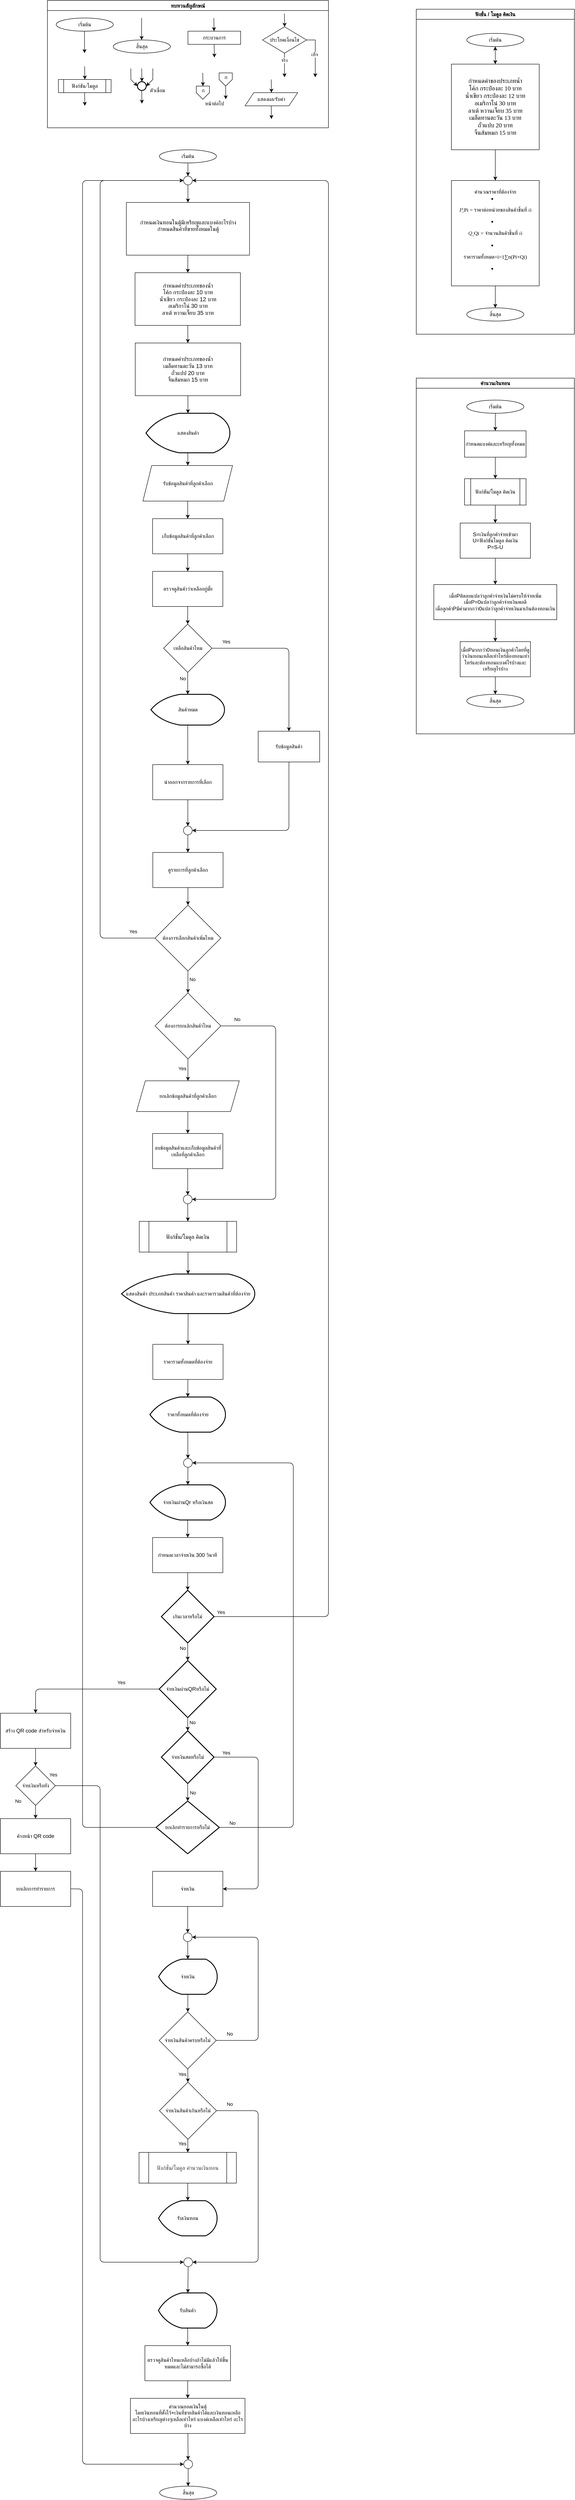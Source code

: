 <mxfile>
    <diagram id="C5RBs43oDa-KdzZeNtuy" name="Page-1">
        <mxGraphModel dx="1302" dy="278" grid="1" gridSize="10" guides="1" tooltips="1" connect="1" arrows="1" fold="1" page="1" pageScale="1" pageWidth="827" pageHeight="1169" math="0" shadow="0">
            <root>
                <mxCell id="WIyWlLk6GJQsqaUBKTNV-0"/>
                <mxCell id="WIyWlLk6GJQsqaUBKTNV-1" parent="WIyWlLk6GJQsqaUBKTNV-0"/>
                <mxCell id="M7CGMbNuYNeq0SnUNNgH-6" value="ทบทวนสัญลักษณ์" style="swimlane;fontFamily=Sarabun;fontSource=https%3A%2F%2Ffonts.googleapis.com%2Fcss%3Ffamily%3DSarabun;" parent="WIyWlLk6GJQsqaUBKTNV-1" vertex="1">
                    <mxGeometry x="-720" y="20" width="640" height="290" as="geometry"/>
                </mxCell>
                <mxCell id="M7CGMbNuYNeq0SnUNNgH-2" value="&lt;font data-font-src=&quot;https://fonts.googleapis.com/css?family=Sarabun&quot; face=&quot;Sarabun&quot;&gt;เริ่มต้น&lt;/font&gt;" style="ellipse;whiteSpace=wrap;html=1;" parent="M7CGMbNuYNeq0SnUNNgH-6" vertex="1">
                    <mxGeometry x="20" y="40" width="130" height="30" as="geometry"/>
                </mxCell>
                <mxCell id="M7CGMbNuYNeq0SnUNNgH-5" value="" style="endArrow=classic;html=1;rounded=0;" parent="M7CGMbNuYNeq0SnUNNgH-6" edge="1">
                    <mxGeometry width="50" height="50" relative="1" as="geometry">
                        <mxPoint x="84.5" y="70" as="sourcePoint"/>
                        <mxPoint x="84.5" y="120" as="targetPoint"/>
                    </mxGeometry>
                </mxCell>
                <mxCell id="M7CGMbNuYNeq0SnUNNgH-3" value="&lt;font face=&quot;Sarabun&quot;&gt;สิ้นสุด&lt;/font&gt;" style="ellipse;whiteSpace=wrap;html=1;" parent="M7CGMbNuYNeq0SnUNNgH-6" vertex="1">
                    <mxGeometry x="150" y="90" width="130" height="30" as="geometry"/>
                </mxCell>
                <mxCell id="M7CGMbNuYNeq0SnUNNgH-4" value="" style="endArrow=classic;html=1;rounded=0;" parent="M7CGMbNuYNeq0SnUNNgH-6" edge="1">
                    <mxGeometry width="50" height="50" relative="1" as="geometry">
                        <mxPoint x="214.5" y="40" as="sourcePoint"/>
                        <mxPoint x="214.5" y="90" as="targetPoint"/>
                    </mxGeometry>
                </mxCell>
                <mxCell id="mvioNwK95yMqdUQ73LqQ-0" value="กระบวนการ" style="rounded=0;whiteSpace=wrap;html=1;fontFamily=Sarabun;fontSource=https%3A%2F%2Ffonts.googleapis.com%2Fcss%3Ffamily%3DSarabun;" parent="M7CGMbNuYNeq0SnUNNgH-6" vertex="1">
                    <mxGeometry x="320" y="70" width="120" height="30" as="geometry"/>
                </mxCell>
                <mxCell id="mvioNwK95yMqdUQ73LqQ-1" value="" style="endArrow=classic;html=1;rounded=0;" parent="M7CGMbNuYNeq0SnUNNgH-6" edge="1">
                    <mxGeometry width="50" height="50" relative="1" as="geometry">
                        <mxPoint x="379" y="40" as="sourcePoint"/>
                        <mxPoint x="379.5" y="70" as="targetPoint"/>
                    </mxGeometry>
                </mxCell>
                <mxCell id="mvioNwK95yMqdUQ73LqQ-2" value="" style="endArrow=classic;html=1;rounded=0;" parent="M7CGMbNuYNeq0SnUNNgH-6" edge="1">
                    <mxGeometry width="50" height="50" relative="1" as="geometry">
                        <mxPoint x="379.75" y="100" as="sourcePoint"/>
                        <mxPoint x="380.25" y="130" as="targetPoint"/>
                    </mxGeometry>
                </mxCell>
                <mxCell id="mvioNwK95yMqdUQ73LqQ-3" value="ประโยคเงื่อนไข" style="rhombus;whiteSpace=wrap;html=1;fontFamily=Sarabun;fontSource=https%3A%2F%2Ffonts.googleapis.com%2Fcss%3Ffamily%3DSarabun;" parent="M7CGMbNuYNeq0SnUNNgH-6" vertex="1">
                    <mxGeometry x="490" y="60" width="100" height="60" as="geometry"/>
                </mxCell>
                <mxCell id="mvioNwK95yMqdUQ73LqQ-4" value="" style="endArrow=classic;html=1;rounded=0;" parent="M7CGMbNuYNeq0SnUNNgH-6" edge="1">
                    <mxGeometry width="50" height="50" relative="1" as="geometry">
                        <mxPoint x="539.71" y="30" as="sourcePoint"/>
                        <mxPoint x="540.21" y="60" as="targetPoint"/>
                    </mxGeometry>
                </mxCell>
                <mxCell id="mvioNwK95yMqdUQ73LqQ-5" value="" style="endArrow=classic;html=1;rounded=0;" parent="M7CGMbNuYNeq0SnUNNgH-6" edge="1">
                    <mxGeometry width="50" height="50" relative="1" as="geometry">
                        <mxPoint x="539.71" y="120" as="sourcePoint"/>
                        <mxPoint x="540" y="175" as="targetPoint"/>
                    </mxGeometry>
                </mxCell>
                <mxCell id="mvioNwK95yMqdUQ73LqQ-7" value="จริง" style="edgeLabel;html=1;align=center;verticalAlign=middle;resizable=0;points=[];fontFamily=Sarabun;fontSource=https%3A%2F%2Ffonts.googleapis.com%2Fcss%3Ffamily%3DSarabun;" parent="mvioNwK95yMqdUQ73LqQ-5" vertex="1" connectable="0">
                    <mxGeometry x="-0.414" y="-1" relative="1" as="geometry">
                        <mxPoint as="offset"/>
                    </mxGeometry>
                </mxCell>
                <mxCell id="mvioNwK95yMqdUQ73LqQ-6" value="" style="endArrow=classic;html=1;rounded=0;exitX=1;exitY=0.5;exitDx=0;exitDy=0;" parent="M7CGMbNuYNeq0SnUNNgH-6" source="mvioNwK95yMqdUQ73LqQ-3" edge="1">
                    <mxGeometry width="50" height="50" relative="1" as="geometry">
                        <mxPoint x="620" y="95" as="sourcePoint"/>
                        <mxPoint x="610" y="175" as="targetPoint"/>
                        <Array as="points">
                            <mxPoint x="610" y="90"/>
                        </Array>
                    </mxGeometry>
                </mxCell>
                <mxCell id="mvioNwK95yMqdUQ73LqQ-8" value="&lt;font data-font-src=&quot;https://fonts.googleapis.com/css?family=Sarabun&quot; face=&quot;Sarabun&quot;&gt;เท็จ&lt;/font&gt;" style="edgeLabel;html=1;align=center;verticalAlign=middle;resizable=0;points=[];" parent="mvioNwK95yMqdUQ73LqQ-6" vertex="1" connectable="0">
                    <mxGeometry x="-0.002" y="-2" relative="1" as="geometry">
                        <mxPoint as="offset"/>
                    </mxGeometry>
                </mxCell>
                <mxCell id="mvioNwK95yMqdUQ73LqQ-9" value="&lt;font data-font-src=&quot;https://fonts.googleapis.com/css?family=Sarabun&quot; face=&quot;Sarabun&quot;&gt;ฟังก์ชัน/โมดูล&lt;/font&gt;" style="shape=process;whiteSpace=wrap;html=1;backgroundOutline=1;" parent="M7CGMbNuYNeq0SnUNNgH-6" vertex="1">
                    <mxGeometry x="25" y="180" width="120" height="30" as="geometry"/>
                </mxCell>
                <mxCell id="mvioNwK95yMqdUQ73LqQ-11" value="" style="endArrow=classic;html=1;rounded=0;" parent="M7CGMbNuYNeq0SnUNNgH-6" edge="1">
                    <mxGeometry width="50" height="50" relative="1" as="geometry">
                        <mxPoint x="84.71" y="150" as="sourcePoint"/>
                        <mxPoint x="85.21" y="180" as="targetPoint"/>
                    </mxGeometry>
                </mxCell>
                <mxCell id="mvioNwK95yMqdUQ73LqQ-12" value="" style="endArrow=classic;html=1;rounded=0;" parent="M7CGMbNuYNeq0SnUNNgH-6" edge="1">
                    <mxGeometry width="50" height="50" relative="1" as="geometry">
                        <mxPoint x="84.71" y="210" as="sourcePoint"/>
                        <mxPoint x="85.21" y="240" as="targetPoint"/>
                    </mxGeometry>
                </mxCell>
                <mxCell id="mvioNwK95yMqdUQ73LqQ-13" value="" style="strokeWidth=2;html=1;shape=mxgraph.flowchart.start_2;whiteSpace=wrap;" parent="M7CGMbNuYNeq0SnUNNgH-6" vertex="1">
                    <mxGeometry x="205" y="185" width="20" height="20" as="geometry"/>
                </mxCell>
                <mxCell id="mvioNwK95yMqdUQ73LqQ-16" value="" style="endArrow=classic;html=1;rounded=0;" parent="M7CGMbNuYNeq0SnUNNgH-6" edge="1">
                    <mxGeometry width="50" height="50" relative="1" as="geometry">
                        <mxPoint x="214.71" y="155" as="sourcePoint"/>
                        <mxPoint x="215.21" y="185" as="targetPoint"/>
                    </mxGeometry>
                </mxCell>
                <mxCell id="mvioNwK95yMqdUQ73LqQ-17" value="" style="endArrow=classic;html=1;rounded=0;entryX=0;entryY=0.5;entryDx=0;entryDy=0;entryPerimeter=0;" parent="M7CGMbNuYNeq0SnUNNgH-6" target="mvioNwK95yMqdUQ73LqQ-13" edge="1">
                    <mxGeometry width="50" height="50" relative="1" as="geometry">
                        <mxPoint x="190.0" y="155" as="sourcePoint"/>
                        <mxPoint x="190.5" y="185" as="targetPoint"/>
                        <Array as="points">
                            <mxPoint x="190" y="180"/>
                        </Array>
                    </mxGeometry>
                </mxCell>
                <mxCell id="mvioNwK95yMqdUQ73LqQ-18" value="" style="endArrow=classic;html=1;rounded=0;entryX=1;entryY=0.5;entryDx=0;entryDy=0;entryPerimeter=0;" parent="M7CGMbNuYNeq0SnUNNgH-6" target="mvioNwK95yMqdUQ73LqQ-13" edge="1">
                    <mxGeometry width="50" height="50" relative="1" as="geometry">
                        <mxPoint x="240.0" y="155" as="sourcePoint"/>
                        <mxPoint x="240.5" y="185" as="targetPoint"/>
                        <Array as="points">
                            <mxPoint x="240" y="180"/>
                        </Array>
                    </mxGeometry>
                </mxCell>
                <mxCell id="mvioNwK95yMqdUQ73LqQ-19" value="" style="endArrow=classic;html=1;rounded=0;" parent="M7CGMbNuYNeq0SnUNNgH-6" edge="1">
                    <mxGeometry width="50" height="50" relative="1" as="geometry">
                        <mxPoint x="214.71" y="205" as="sourcePoint"/>
                        <mxPoint x="215.21" y="235" as="targetPoint"/>
                    </mxGeometry>
                </mxCell>
                <mxCell id="mvioNwK95yMqdUQ73LqQ-20" value="&lt;font data-font-src=&quot;https://fonts.googleapis.com/css?family=Sarabun&quot; face=&quot;Sarabun&quot;&gt;ตัวเชื่อม&lt;/font&gt;" style="text;html=1;align=center;verticalAlign=middle;resizable=0;points=[];autosize=1;strokeColor=none;fillColor=none;" parent="M7CGMbNuYNeq0SnUNNgH-6" vertex="1">
                    <mxGeometry x="220" y="190" width="60" height="30" as="geometry"/>
                </mxCell>
                <mxCell id="mvioNwK95yMqdUQ73LqQ-25" value="" style="endArrow=classic;html=1;rounded=0;" parent="M7CGMbNuYNeq0SnUNNgH-6" edge="1">
                    <mxGeometry width="50" height="50" relative="1" as="geometry">
                        <mxPoint x="353.71" y="165" as="sourcePoint"/>
                        <mxPoint x="354.21" y="195" as="targetPoint"/>
                    </mxGeometry>
                </mxCell>
                <mxCell id="mvioNwK95yMqdUQ73LqQ-21" value="" style="verticalLabelPosition=bottom;verticalAlign=top;html=1;shape=offPageConnector;rounded=0;size=0.5;" parent="M7CGMbNuYNeq0SnUNNgH-6" vertex="1">
                    <mxGeometry x="339" y="195" width="30" height="30" as="geometry"/>
                </mxCell>
                <mxCell id="mvioNwK95yMqdUQ73LqQ-26" value="" style="endArrow=classic;html=1;rounded=0;" parent="M7CGMbNuYNeq0SnUNNgH-6" edge="1">
                    <mxGeometry width="50" height="50" relative="1" as="geometry">
                        <mxPoint x="405.71" y="195" as="sourcePoint"/>
                        <mxPoint x="406.21" y="225" as="targetPoint"/>
                    </mxGeometry>
                </mxCell>
                <mxCell id="mvioNwK95yMqdUQ73LqQ-27" value="" style="verticalLabelPosition=bottom;verticalAlign=top;html=1;shape=offPageConnector;rounded=0;size=0.5;" parent="M7CGMbNuYNeq0SnUNNgH-6" vertex="1">
                    <mxGeometry x="391" y="165" width="30" height="30" as="geometry"/>
                </mxCell>
                <mxCell id="mvioNwK95yMqdUQ73LqQ-28" value="หน้าต่อไป" style="text;html=1;align=center;verticalAlign=middle;resizable=0;points=[];autosize=1;strokeColor=none;fillColor=none;fontFamily=Sarabun;fontSource=https%3A%2F%2Ffonts.googleapis.com%2Fcss%3Ffamily%3DSarabun;" parent="M7CGMbNuYNeq0SnUNNgH-6" vertex="1">
                    <mxGeometry x="345" y="220" width="70" height="30" as="geometry"/>
                </mxCell>
                <mxCell id="mvioNwK95yMqdUQ73LqQ-29" value="ก" style="text;html=1;align=center;verticalAlign=middle;resizable=0;points=[];autosize=1;strokeColor=none;fillColor=none;fontFamily=Sarabun;fontSource=https%3A%2F%2Ffonts.googleapis.com%2Fcss%3Ffamily%3DSarabun;" parent="M7CGMbNuYNeq0SnUNNgH-6" vertex="1">
                    <mxGeometry x="339" y="190" width="30" height="30" as="geometry"/>
                </mxCell>
                <mxCell id="mvioNwK95yMqdUQ73LqQ-30" value="ก" style="text;html=1;align=center;verticalAlign=middle;resizable=0;points=[];autosize=1;strokeColor=none;fillColor=none;fontFamily=Sarabun;fontSource=https%3A%2F%2Ffonts.googleapis.com%2Fcss%3Ffamily%3DSarabun;" parent="M7CGMbNuYNeq0SnUNNgH-6" vertex="1">
                    <mxGeometry x="391" y="160" width="30" height="30" as="geometry"/>
                </mxCell>
                <mxCell id="mvioNwK95yMqdUQ73LqQ-32" value="แสดงผล/รับค่า" style="shape=parallelogram;perimeter=parallelogramPerimeter;whiteSpace=wrap;html=1;fixedSize=1;fontFamily=Sarabun;fontSource=https%3A%2F%2Ffonts.googleapis.com%2Fcss%3Ffamily%3DSarabun;" parent="M7CGMbNuYNeq0SnUNNgH-6" vertex="1">
                    <mxGeometry x="450" y="210" width="120" height="30" as="geometry"/>
                </mxCell>
                <mxCell id="mvioNwK95yMqdUQ73LqQ-33" value="" style="endArrow=classic;html=1;rounded=0;" parent="M7CGMbNuYNeq0SnUNNgH-6" edge="1">
                    <mxGeometry width="50" height="50" relative="1" as="geometry">
                        <mxPoint x="509.71" y="180" as="sourcePoint"/>
                        <mxPoint x="510.21" y="210" as="targetPoint"/>
                    </mxGeometry>
                </mxCell>
                <mxCell id="mvioNwK95yMqdUQ73LqQ-34" value="" style="endArrow=classic;html=1;rounded=0;" parent="M7CGMbNuYNeq0SnUNNgH-6" edge="1">
                    <mxGeometry width="50" height="50" relative="1" as="geometry">
                        <mxPoint x="509.71" y="240" as="sourcePoint"/>
                        <mxPoint x="510.21" y="270" as="targetPoint"/>
                    </mxGeometry>
                </mxCell>
                <mxCell id="80" style="edgeStyle=none;html=1;entryX=0.5;entryY=0;entryDx=0;entryDy=0;align=center;" parent="WIyWlLk6GJQsqaUBKTNV-1" source="mvioNwK95yMqdUQ73LqQ-35" target="247" edge="1">
                    <mxGeometry relative="1" as="geometry">
                        <mxPoint x="-399" y="420" as="targetPoint"/>
                    </mxGeometry>
                </mxCell>
                <mxCell id="mvioNwK95yMqdUQ73LqQ-35" value="&lt;font face=&quot;Sarabun&quot; data-font-src=&quot;https://fonts.googleapis.com/css?family=Sarabun&quot;&gt;เริ่มต้น&lt;/font&gt;" style="ellipse;whiteSpace=wrap;html=1;align=center;" parent="WIyWlLk6GJQsqaUBKTNV-1" vertex="1">
                    <mxGeometry x="-465" y="360" width="130" height="30" as="geometry"/>
                </mxCell>
                <mxCell id="292" value="" style="edgeStyle=none;html=1;" parent="WIyWlLk6GJQsqaUBKTNV-1" source="247" target="248" edge="1">
                    <mxGeometry relative="1" as="geometry"/>
                </mxCell>
                <mxCell id="247" value="" style="ellipse;whiteSpace=wrap;html=1;aspect=fixed;align=center;" parent="WIyWlLk6GJQsqaUBKTNV-1" vertex="1">
                    <mxGeometry x="-410" y="420" width="20" height="20" as="geometry"/>
                </mxCell>
                <mxCell id="293" value="" style="edgeStyle=none;html=1;" parent="WIyWlLk6GJQsqaUBKTNV-1" source="248" target="249" edge="1">
                    <mxGeometry relative="1" as="geometry"/>
                </mxCell>
                <mxCell id="248" value="&lt;font style=&quot;font-size: 13px;&quot;&gt;กำหนดเงินทอนในตู้มีเหรียญและแบงค์อะไรบ้าง&lt;/font&gt;&lt;div&gt;&lt;font style=&quot;font-size: 13px;&quot; color=&quot;#000000&quot;&gt;กำหนดสินค้าที่ขายทั้งหมดในตู้&lt;br&gt;&lt;/font&gt;&lt;div&gt;&lt;br&gt;&lt;/div&gt;&lt;/div&gt;" style="rounded=0;whiteSpace=wrap;html=1;spacing=2;fontSize=12;" parent="WIyWlLk6GJQsqaUBKTNV-1" vertex="1">
                    <mxGeometry x="-540.25" y="480" width="280.5" height="120" as="geometry"/>
                </mxCell>
                <mxCell id="294" value="" style="edgeStyle=none;html=1;" parent="WIyWlLk6GJQsqaUBKTNV-1" source="249" target="250" edge="1">
                    <mxGeometry relative="1" as="geometry"/>
                </mxCell>
                <mxCell id="249" value="&lt;font style=&quot;font-size: 13px;&quot;&gt;กำหนดค่าประเภทของน้ำ&lt;/font&gt;&lt;div&gt;&lt;font style=&quot;font-size: 13px;&quot;&gt;โค้ก กระป๋องละ 10 บาท&lt;/font&gt;&lt;/div&gt;&lt;div&gt;&lt;font style=&quot;font-size: 13px;&quot;&gt;น้ำเขียว กระป๋องละ 12 บาท&lt;/font&gt;&lt;/div&gt;&lt;div&gt;&lt;font style=&quot;font-size: 13px;&quot;&gt;อเมริกาโน่ 30 บาท&lt;/font&gt;&lt;/div&gt;&lt;div&gt;&lt;font style=&quot;font-size: 13px;&quot;&gt;ลาเต้ หวานเจี๊ยบ 35 บาท&lt;/font&gt;&lt;/div&gt;" style="rounded=0;whiteSpace=wrap;html=1;" parent="WIyWlLk6GJQsqaUBKTNV-1" vertex="1">
                    <mxGeometry x="-520.5" y="640" width="240" height="120" as="geometry"/>
                </mxCell>
                <mxCell id="295" value="" style="edgeStyle=none;html=1;" parent="WIyWlLk6GJQsqaUBKTNV-1" source="250" target="251" edge="1">
                    <mxGeometry relative="1" as="geometry"/>
                </mxCell>
                <mxCell id="250" value="&lt;font style=&quot;font-size: 13px;&quot;&gt;กำหนดค่าประเภทของน้ำ&lt;/font&gt;&lt;div&gt;&lt;font style=&quot;font-size: 13px;&quot;&gt;เมล็ดทานตะวัน 13 บาท&lt;/font&gt;&lt;/div&gt;&lt;div&gt;&lt;font style=&quot;font-size: 13px;&quot;&gt;ถั่วแปป 20 บาท&lt;/font&gt;&lt;/div&gt;&lt;div&gt;&lt;font style=&quot;font-size: 13px;&quot;&gt;จิ้นส้มหมก 15 บาท&lt;/font&gt;&lt;/div&gt;" style="rounded=0;whiteSpace=wrap;html=1;" parent="WIyWlLk6GJQsqaUBKTNV-1" vertex="1">
                    <mxGeometry x="-520" y="800" width="240" height="120" as="geometry"/>
                </mxCell>
                <mxCell id="296" value="" style="edgeStyle=none;html=1;" parent="WIyWlLk6GJQsqaUBKTNV-1" source="251" target="252" edge="1">
                    <mxGeometry relative="1" as="geometry"/>
                </mxCell>
                <mxCell id="251" value="แสดงสินค้า" style="strokeWidth=2;html=1;shape=mxgraph.flowchart.display;whiteSpace=wrap;" parent="WIyWlLk6GJQsqaUBKTNV-1" vertex="1">
                    <mxGeometry x="-495.5" y="960" width="191" height="90" as="geometry"/>
                </mxCell>
                <mxCell id="297" value="" style="edgeStyle=none;html=1;" parent="WIyWlLk6GJQsqaUBKTNV-1" source="252" target="253" edge="1">
                    <mxGeometry relative="1" as="geometry"/>
                </mxCell>
                <mxCell id="252" value="รับข้อมูลสินค้าที่ลูกค้าเลือก" style="shape=parallelogram;perimeter=parallelogramPerimeter;whiteSpace=wrap;html=1;fixedSize=1;" parent="WIyWlLk6GJQsqaUBKTNV-1" vertex="1">
                    <mxGeometry x="-502.49" y="1079" width="204" height="81" as="geometry"/>
                </mxCell>
                <mxCell id="298" value="" style="edgeStyle=none;html=1;" parent="WIyWlLk6GJQsqaUBKTNV-1" source="253" target="254" edge="1">
                    <mxGeometry relative="1" as="geometry"/>
                </mxCell>
                <mxCell id="253" value="เก็บข้อมูลสินค้าที่ลูกค้าเลือก" style="rounded=0;whiteSpace=wrap;html=1;" parent="WIyWlLk6GJQsqaUBKTNV-1" vertex="1">
                    <mxGeometry x="-480.49" y="1200" width="160" height="80" as="geometry"/>
                </mxCell>
                <mxCell id="299" value="" style="edgeStyle=none;html=1;" parent="WIyWlLk6GJQsqaUBKTNV-1" source="254" target="255" edge="1">
                    <mxGeometry relative="1" as="geometry"/>
                </mxCell>
                <mxCell id="254" value="ตรวจดูสินค้าว่าเหลืออยู่มั้ย" style="rounded=0;whiteSpace=wrap;html=1;" parent="WIyWlLk6GJQsqaUBKTNV-1" vertex="1">
                    <mxGeometry x="-480.49" y="1320" width="160" height="80" as="geometry"/>
                </mxCell>
                <mxCell id="300" value="" style="edgeStyle=none;html=1;" parent="WIyWlLk6GJQsqaUBKTNV-1" source="255" target="256" edge="1">
                    <mxGeometry relative="1" as="geometry"/>
                </mxCell>
                <mxCell id="305" value="No" style="edgeLabel;html=1;align=center;verticalAlign=middle;resizable=0;points=[];" parent="300" vertex="1" connectable="0">
                    <mxGeometry x="-0.433" y="1" relative="1" as="geometry">
                        <mxPoint x="-13" as="offset"/>
                    </mxGeometry>
                </mxCell>
                <mxCell id="303" style="edgeStyle=none;html=1;entryX=0.5;entryY=0;entryDx=0;entryDy=0;" parent="WIyWlLk6GJQsqaUBKTNV-1" source="255" target="258" edge="1">
                    <mxGeometry relative="1" as="geometry">
                        <Array as="points">
                            <mxPoint x="-170" y="1495"/>
                        </Array>
                    </mxGeometry>
                </mxCell>
                <mxCell id="304" value="Yes" style="edgeLabel;html=1;align=center;verticalAlign=middle;resizable=0;points=[];" parent="303" vertex="1" connectable="0">
                    <mxGeometry x="-0.803" y="3" relative="1" as="geometry">
                        <mxPoint x="-4" y="-12" as="offset"/>
                    </mxGeometry>
                </mxCell>
                <mxCell id="255" value="เหลือสินค้าไหม" style="rhombus;whiteSpace=wrap;html=1;" parent="WIyWlLk6GJQsqaUBKTNV-1" vertex="1">
                    <mxGeometry x="-455.49" y="1440" width="110" height="110" as="geometry"/>
                </mxCell>
                <mxCell id="301" value="" style="edgeStyle=none;html=1;" parent="WIyWlLk6GJQsqaUBKTNV-1" source="256" target="257" edge="1">
                    <mxGeometry relative="1" as="geometry"/>
                </mxCell>
                <mxCell id="256" value="สินค้าหมด" style="strokeWidth=2;html=1;shape=mxgraph.flowchart.display;whiteSpace=wrap;" parent="WIyWlLk6GJQsqaUBKTNV-1" vertex="1">
                    <mxGeometry x="-484.28" y="1600" width="167.55" height="70" as="geometry"/>
                </mxCell>
                <mxCell id="302" value="" style="edgeStyle=none;html=1;" parent="WIyWlLk6GJQsqaUBKTNV-1" source="257" target="259" edge="1">
                    <mxGeometry relative="1" as="geometry"/>
                </mxCell>
                <mxCell id="257" value="นำออกจากรายการที่เลือก" style="rounded=0;whiteSpace=wrap;html=1;" parent="WIyWlLk6GJQsqaUBKTNV-1" vertex="1">
                    <mxGeometry x="-480.24" y="1760" width="160" height="80" as="geometry"/>
                </mxCell>
                <mxCell id="306" style="edgeStyle=none;html=1;entryX=1;entryY=0.5;entryDx=0;entryDy=0;" parent="WIyWlLk6GJQsqaUBKTNV-1" source="258" target="259" edge="1">
                    <mxGeometry relative="1" as="geometry">
                        <Array as="points">
                            <mxPoint x="-170" y="1910"/>
                        </Array>
                    </mxGeometry>
                </mxCell>
                <mxCell id="258" value="รับข้อมูลสินค้า" style="rounded=0;whiteSpace=wrap;html=1;" parent="WIyWlLk6GJQsqaUBKTNV-1" vertex="1">
                    <mxGeometry x="-240" y="1684" width="140" height="70" as="geometry"/>
                </mxCell>
                <mxCell id="307" value="" style="edgeStyle=none;html=1;" parent="WIyWlLk6GJQsqaUBKTNV-1" source="259" target="260" edge="1">
                    <mxGeometry relative="1" as="geometry"/>
                </mxCell>
                <mxCell id="259" value="" style="ellipse;whiteSpace=wrap;html=1;aspect=fixed;" parent="WIyWlLk6GJQsqaUBKTNV-1" vertex="1">
                    <mxGeometry x="-410.24" y="1900" width="20" height="20" as="geometry"/>
                </mxCell>
                <mxCell id="308" value="" style="edgeStyle=none;html=1;" parent="WIyWlLk6GJQsqaUBKTNV-1" source="260" target="261" edge="1">
                    <mxGeometry relative="1" as="geometry"/>
                </mxCell>
                <mxCell id="260" value="ดูรายการที่ลูกค้าเลือก" style="rounded=0;whiteSpace=wrap;html=1;" parent="WIyWlLk6GJQsqaUBKTNV-1" vertex="1">
                    <mxGeometry x="-480" y="1960" width="160" height="80" as="geometry"/>
                </mxCell>
                <mxCell id="309" value="" style="edgeStyle=none;html=1;" parent="WIyWlLk6GJQsqaUBKTNV-1" source="261" target="262" edge="1">
                    <mxGeometry relative="1" as="geometry"/>
                </mxCell>
                <mxCell id="310" value="No" style="edgeLabel;html=1;align=center;verticalAlign=middle;resizable=0;points=[];" parent="309" vertex="1" connectable="0">
                    <mxGeometry x="-0.247" y="1" relative="1" as="geometry">
                        <mxPoint x="9" as="offset"/>
                    </mxGeometry>
                </mxCell>
                <mxCell id="361" style="edgeStyle=none;html=1;" edge="1" parent="WIyWlLk6GJQsqaUBKTNV-1" source="261">
                    <mxGeometry relative="1" as="geometry">
                        <mxPoint x="-410" y="430" as="targetPoint"/>
                        <Array as="points">
                            <mxPoint x="-600" y="2155"/>
                            <mxPoint x="-600" y="1700"/>
                            <mxPoint x="-600" y="1250"/>
                            <mxPoint x="-600" y="430"/>
                        </Array>
                    </mxGeometry>
                </mxCell>
                <mxCell id="391" value="Yes" style="edgeLabel;html=1;align=center;verticalAlign=middle;resizable=0;points=[];" vertex="1" connectable="0" parent="361">
                    <mxGeometry x="-0.951" y="-1" relative="1" as="geometry">
                        <mxPoint y="-14" as="offset"/>
                    </mxGeometry>
                </mxCell>
                <mxCell id="261" value="ต้องการเลือกสินค้าเพิ่มไหม" style="rhombus;whiteSpace=wrap;html=1;" parent="WIyWlLk6GJQsqaUBKTNV-1" vertex="1">
                    <mxGeometry x="-475" y="2080" width="150" height="150" as="geometry"/>
                </mxCell>
                <mxCell id="313" value="" style="edgeStyle=none;html=1;" parent="WIyWlLk6GJQsqaUBKTNV-1" source="262" target="264" edge="1">
                    <mxGeometry relative="1" as="geometry"/>
                </mxCell>
                <mxCell id="318" value="Yes" style="edgeLabel;html=1;align=center;verticalAlign=middle;resizable=0;points=[];" parent="313" vertex="1" connectable="0">
                    <mxGeometry x="-0.12" y="-1" relative="1" as="geometry">
                        <mxPoint x="-12" as="offset"/>
                    </mxGeometry>
                </mxCell>
                <mxCell id="314" style="edgeStyle=none;html=1;entryX=1;entryY=0.5;entryDx=0;entryDy=0;" parent="WIyWlLk6GJQsqaUBKTNV-1" source="262" target="265" edge="1">
                    <mxGeometry relative="1" as="geometry">
                        <Array as="points">
                            <mxPoint x="-200" y="2355"/>
                            <mxPoint x="-200" y="2750"/>
                        </Array>
                    </mxGeometry>
                </mxCell>
                <mxCell id="317" value="No" style="edgeLabel;html=1;align=center;verticalAlign=middle;resizable=0;points=[];" parent="314" vertex="1" connectable="0">
                    <mxGeometry x="-0.903" y="4" relative="1" as="geometry">
                        <mxPoint x="2" y="-11" as="offset"/>
                    </mxGeometry>
                </mxCell>
                <mxCell id="262" value="ต้องการยกเลิกสินค้าไหม" style="rhombus;whiteSpace=wrap;html=1;" parent="WIyWlLk6GJQsqaUBKTNV-1" vertex="1">
                    <mxGeometry x="-475" y="2280" width="150" height="150" as="geometry"/>
                </mxCell>
                <mxCell id="316" value="" style="edgeStyle=none;html=1;" parent="WIyWlLk6GJQsqaUBKTNV-1" source="263" target="265" edge="1">
                    <mxGeometry relative="1" as="geometry"/>
                </mxCell>
                <mxCell id="263" value="&lt;span style=&quot;color: rgb(0, 0, 0);&quot;&gt;ลบข้อมูลสินค้าและเก็บข้อมูลสินค้าที่เหลือที่ลูกค้าเลือก&lt;/span&gt;" style="rounded=0;whiteSpace=wrap;html=1;" parent="WIyWlLk6GJQsqaUBKTNV-1" vertex="1">
                    <mxGeometry x="-480.49" y="2600" width="160" height="80" as="geometry"/>
                </mxCell>
                <mxCell id="315" value="" style="edgeStyle=none;html=1;" parent="WIyWlLk6GJQsqaUBKTNV-1" source="264" target="263" edge="1">
                    <mxGeometry relative="1" as="geometry"/>
                </mxCell>
                <mxCell id="264" value="ยกเลิกข้อมูลสินค้าที่ลูกค้าเลือก" style="shape=parallelogram;perimeter=parallelogramPerimeter;whiteSpace=wrap;html=1;fixedSize=1;" parent="WIyWlLk6GJQsqaUBKTNV-1" vertex="1">
                    <mxGeometry x="-517" y="2480" width="234" height="70" as="geometry"/>
                </mxCell>
                <mxCell id="319" value="" style="edgeStyle=none;html=1;" parent="WIyWlLk6GJQsqaUBKTNV-1" source="265" target="266" edge="1">
                    <mxGeometry relative="1" as="geometry"/>
                </mxCell>
                <mxCell id="265" value="" style="ellipse;whiteSpace=wrap;html=1;aspect=fixed;" parent="WIyWlLk6GJQsqaUBKTNV-1" vertex="1">
                    <mxGeometry x="-410.5" y="2740" width="20" height="20" as="geometry"/>
                </mxCell>
                <mxCell id="321" value="" style="edgeStyle=none;html=1;" parent="WIyWlLk6GJQsqaUBKTNV-1" source="266" target="267" edge="1">
                    <mxGeometry relative="1" as="geometry"/>
                </mxCell>
                <mxCell id="266" value="&lt;font style=&quot;font-size: 13px;&quot;&gt;ฟังก์ชั่น/โมดูล คิดเงิน&lt;/font&gt;" style="shape=process;whiteSpace=wrap;html=1;backgroundOutline=1;" parent="WIyWlLk6GJQsqaUBKTNV-1" vertex="1">
                    <mxGeometry x="-510.83" y="2800" width="221.67" height="70" as="geometry"/>
                </mxCell>
                <mxCell id="320" value="" style="edgeStyle=none;html=1;" parent="WIyWlLk6GJQsqaUBKTNV-1" source="267" target="268" edge="1">
                    <mxGeometry relative="1" as="geometry"/>
                </mxCell>
                <mxCell id="267" value="&lt;span style=&quot;color: rgb(0, 0, 0);&quot;&gt;แสดงสินค้า ประเภทสินค้า ราคาสินค้า และราคารวมสินค้าที่ต้องจ่าย&lt;/span&gt;" style="strokeWidth=2;html=1;shape=mxgraph.flowchart.display;whiteSpace=wrap;" parent="WIyWlLk6GJQsqaUBKTNV-1" vertex="1">
                    <mxGeometry x="-551.24" y="2920" width="303.49" height="90" as="geometry"/>
                </mxCell>
                <mxCell id="322" value="" style="edgeStyle=none;html=1;" parent="WIyWlLk6GJQsqaUBKTNV-1" source="268" target="269" edge="1">
                    <mxGeometry relative="1" as="geometry"/>
                </mxCell>
                <mxCell id="268" value="ราคารวมทั้งหมดที่ต้องจ่าย" style="rounded=0;whiteSpace=wrap;html=1;" parent="WIyWlLk6GJQsqaUBKTNV-1" vertex="1">
                    <mxGeometry x="-480" y="3080" width="160" height="80" as="geometry"/>
                </mxCell>
                <mxCell id="330" value="" style="edgeStyle=none;html=1;" parent="WIyWlLk6GJQsqaUBKTNV-1" source="269" target="327" edge="1">
                    <mxGeometry relative="1" as="geometry"/>
                </mxCell>
                <mxCell id="269" value="ราคาทั้งหมดที่ต้องจ่าย" style="strokeWidth=2;html=1;shape=mxgraph.flowchart.display;whiteSpace=wrap;" parent="WIyWlLk6GJQsqaUBKTNV-1" vertex="1">
                    <mxGeometry x="-486.5" y="3200" width="172" height="80" as="geometry"/>
                </mxCell>
                <mxCell id="334" value="" style="edgeStyle=none;html=1;" parent="WIyWlLk6GJQsqaUBKTNV-1" source="270" target="271" edge="1">
                    <mxGeometry relative="1" as="geometry"/>
                </mxCell>
                <mxCell id="270" value="&lt;span style=&quot;color: rgb(0, 0, 0);&quot;&gt;จ่ายเงินผ่านQr หรือเงินสด&lt;/span&gt;" style="strokeWidth=2;html=1;shape=mxgraph.flowchart.display;whiteSpace=wrap;" parent="WIyWlLk6GJQsqaUBKTNV-1" vertex="1">
                    <mxGeometry x="-486.5" y="3400" width="172" height="80" as="geometry"/>
                </mxCell>
                <mxCell id="336" value="" style="edgeStyle=none;html=1;" parent="WIyWlLk6GJQsqaUBKTNV-1" source="271" target="272" edge="1">
                    <mxGeometry relative="1" as="geometry"/>
                </mxCell>
                <mxCell id="271" value="กำหนดเวลาจ่ายเงิน 300 วินาที" style="rounded=0;whiteSpace=wrap;html=1;" parent="WIyWlLk6GJQsqaUBKTNV-1" vertex="1">
                    <mxGeometry x="-480.51" y="3520" width="160" height="80" as="geometry"/>
                </mxCell>
                <mxCell id="337" value="" style="edgeStyle=none;html=1;" parent="WIyWlLk6GJQsqaUBKTNV-1" source="272" target="273" edge="1">
                    <mxGeometry relative="1" as="geometry"/>
                </mxCell>
                <mxCell id="346" value="No" style="edgeLabel;html=1;align=center;verticalAlign=middle;resizable=0;points=[];" parent="337" vertex="1" connectable="0">
                    <mxGeometry x="-0.429" y="-1" relative="1" as="geometry">
                        <mxPoint x="-11" as="offset"/>
                    </mxGeometry>
                </mxCell>
                <mxCell id="362" style="edgeStyle=none;html=1;entryX=1;entryY=0.5;entryDx=0;entryDy=0;" edge="1" parent="WIyWlLk6GJQsqaUBKTNV-1" source="272" target="247">
                    <mxGeometry relative="1" as="geometry">
                        <Array as="points">
                            <mxPoint x="-80" y="3700"/>
                            <mxPoint x="-80" y="2850"/>
                            <mxPoint x="-80" y="2040"/>
                            <mxPoint x="-80" y="430"/>
                        </Array>
                    </mxGeometry>
                </mxCell>
                <mxCell id="363" value="Yes" style="edgeLabel;html=1;align=center;verticalAlign=middle;resizable=0;points=[];" vertex="1" connectable="0" parent="362">
                    <mxGeometry x="-0.988" y="5" relative="1" as="geometry">
                        <mxPoint x="-8" y="-5" as="offset"/>
                    </mxGeometry>
                </mxCell>
                <mxCell id="272" value="เกินเวลาหรือไม่" style="strokeWidth=2;html=1;shape=mxgraph.flowchart.decision;whiteSpace=wrap;" parent="WIyWlLk6GJQsqaUBKTNV-1" vertex="1">
                    <mxGeometry x="-460.51" y="3640" width="120" height="120" as="geometry"/>
                </mxCell>
                <mxCell id="338" value="" style="edgeStyle=none;html=1;" parent="WIyWlLk6GJQsqaUBKTNV-1" source="273" target="274" edge="1">
                    <mxGeometry relative="1" as="geometry"/>
                </mxCell>
                <mxCell id="352" value="No" style="edgeLabel;html=1;align=center;verticalAlign=middle;resizable=0;points=[];" parent="338" vertex="1" connectable="0">
                    <mxGeometry x="-0.28" y="1" relative="1" as="geometry">
                        <mxPoint x="9" as="offset"/>
                    </mxGeometry>
                </mxCell>
                <mxCell id="347" style="edgeStyle=none;html=1;entryX=0.5;entryY=0;entryDx=0;entryDy=0;" parent="WIyWlLk6GJQsqaUBKTNV-1" source="273" target="288" edge="1">
                    <mxGeometry relative="1" as="geometry">
                        <Array as="points">
                            <mxPoint x="-747" y="3865"/>
                        </Array>
                    </mxGeometry>
                </mxCell>
                <mxCell id="348" value="Yes" style="edgeLabel;html=1;align=center;verticalAlign=middle;resizable=0;points=[];" parent="347" vertex="1" connectable="0">
                    <mxGeometry x="-0.485" y="-3" relative="1" as="geometry">
                        <mxPoint y="-12" as="offset"/>
                    </mxGeometry>
                </mxCell>
                <mxCell id="273" value="จ่ายเงินผ่านQRหรือไม่" style="strokeWidth=2;html=1;shape=mxgraph.flowchart.decision;whiteSpace=wrap;" parent="WIyWlLk6GJQsqaUBKTNV-1" vertex="1">
                    <mxGeometry x="-465.51" y="3800" width="130" height="130" as="geometry"/>
                </mxCell>
                <mxCell id="339" value="" style="edgeStyle=none;html=1;" parent="WIyWlLk6GJQsqaUBKTNV-1" source="274" target="275" edge="1">
                    <mxGeometry relative="1" as="geometry"/>
                </mxCell>
                <mxCell id="364" value="No" style="edgeLabel;html=1;align=center;verticalAlign=middle;resizable=0;points=[];" vertex="1" connectable="0" parent="339">
                    <mxGeometry x="-0.237" y="1" relative="1" as="geometry">
                        <mxPoint x="10" y="5" as="offset"/>
                    </mxGeometry>
                </mxCell>
                <mxCell id="365" style="edgeStyle=none;html=1;entryX=1;entryY=0.5;entryDx=0;entryDy=0;" edge="1" parent="WIyWlLk6GJQsqaUBKTNV-1" source="274" target="276">
                    <mxGeometry relative="1" as="geometry">
                        <Array as="points">
                            <mxPoint x="-240" y="4020"/>
                            <mxPoint x="-240" y="4320"/>
                        </Array>
                    </mxGeometry>
                </mxCell>
                <mxCell id="390" value="Yes" style="edgeLabel;html=1;align=center;verticalAlign=middle;resizable=0;points=[];" vertex="1" connectable="0" parent="365">
                    <mxGeometry x="-0.871" y="3" relative="1" as="geometry">
                        <mxPoint x="-4" y="-7" as="offset"/>
                    </mxGeometry>
                </mxCell>
                <mxCell id="274" value="จ่ายเงินสดหรือไม่" style="strokeWidth=2;html=1;shape=mxgraph.flowchart.decision;whiteSpace=wrap;" parent="WIyWlLk6GJQsqaUBKTNV-1" vertex="1">
                    <mxGeometry x="-460.51" y="3960" width="120" height="120" as="geometry"/>
                </mxCell>
                <mxCell id="355" style="edgeStyle=none;html=1;entryX=1;entryY=0.5;entryDx=0;entryDy=0;" parent="WIyWlLk6GJQsqaUBKTNV-1" source="275" target="327" edge="1">
                    <mxGeometry relative="1" as="geometry">
                        <Array as="points">
                            <mxPoint x="-160" y="4180"/>
                            <mxPoint x="-160" y="3350"/>
                        </Array>
                    </mxGeometry>
                </mxCell>
                <mxCell id="356" value="No" style="edgeLabel;html=1;align=center;verticalAlign=middle;resizable=0;points=[];" parent="355" vertex="1" connectable="0">
                    <mxGeometry x="-0.95" relative="1" as="geometry">
                        <mxPoint x="-1" y="-10" as="offset"/>
                    </mxGeometry>
                </mxCell>
                <mxCell id="360" style="edgeStyle=none;html=1;entryX=0;entryY=0.5;entryDx=0;entryDy=0;" parent="WIyWlLk6GJQsqaUBKTNV-1" source="275" target="247" edge="1">
                    <mxGeometry relative="1" as="geometry">
                        <Array as="points">
                            <mxPoint x="-640" y="4180"/>
                            <mxPoint x="-640" y="3240"/>
                            <mxPoint x="-640" y="2780"/>
                            <mxPoint x="-640" y="2310"/>
                            <mxPoint x="-640" y="1840"/>
                            <mxPoint x="-640" y="1360"/>
                            <mxPoint x="-640" y="890"/>
                            <mxPoint x="-640" y="430"/>
                        </Array>
                    </mxGeometry>
                </mxCell>
                <mxCell id="275" value="ยกเลิกทำรายการหรือไม่" style="strokeWidth=2;html=1;shape=mxgraph.flowchart.decision;whiteSpace=wrap;" parent="WIyWlLk6GJQsqaUBKTNV-1" vertex="1">
                    <mxGeometry x="-472.51" y="4120" width="144" height="120" as="geometry"/>
                </mxCell>
                <mxCell id="368" value="" style="edgeStyle=none;html=1;" edge="1" parent="WIyWlLk6GJQsqaUBKTNV-1" source="276" target="366">
                    <mxGeometry relative="1" as="geometry"/>
                </mxCell>
                <mxCell id="276" value="จ่ายเงิน" style="rounded=0;whiteSpace=wrap;html=1;" parent="WIyWlLk6GJQsqaUBKTNV-1" vertex="1">
                    <mxGeometry x="-480.51" y="4280" width="160" height="80" as="geometry"/>
                </mxCell>
                <mxCell id="371" value="" style="edgeStyle=none;html=1;" edge="1" parent="WIyWlLk6GJQsqaUBKTNV-1" source="277" target="278">
                    <mxGeometry relative="1" as="geometry"/>
                </mxCell>
                <mxCell id="277" value="จ่ายเงิน" style="strokeWidth=2;html=1;shape=mxgraph.flowchart.display;whiteSpace=wrap;" parent="WIyWlLk6GJQsqaUBKTNV-1" vertex="1">
                    <mxGeometry x="-466.66" y="4480" width="133.33" height="80" as="geometry"/>
                </mxCell>
                <mxCell id="370" style="edgeStyle=none;html=1;entryX=1;entryY=0.5;entryDx=0;entryDy=0;" edge="1" parent="WIyWlLk6GJQsqaUBKTNV-1" source="278" target="366">
                    <mxGeometry relative="1" as="geometry">
                        <Array as="points">
                            <mxPoint x="-240" y="4665"/>
                            <mxPoint x="-240" y="4430"/>
                        </Array>
                    </mxGeometry>
                </mxCell>
                <mxCell id="372" value="No" style="edgeLabel;html=1;align=center;verticalAlign=middle;resizable=0;points=[];" vertex="1" connectable="0" parent="370">
                    <mxGeometry x="-0.921" y="3" relative="1" as="geometry">
                        <mxPoint x="11" y="-12" as="offset"/>
                    </mxGeometry>
                </mxCell>
                <mxCell id="373" value="" style="edgeStyle=none;html=1;" edge="1" parent="WIyWlLk6GJQsqaUBKTNV-1" source="278" target="279">
                    <mxGeometry relative="1" as="geometry"/>
                </mxCell>
                <mxCell id="374" value="Yes" style="edgeLabel;html=1;align=center;verticalAlign=middle;resizable=0;points=[];" vertex="1" connectable="0" parent="373">
                    <mxGeometry x="-0.227" y="-1" relative="1" as="geometry">
                        <mxPoint x="-12" as="offset"/>
                    </mxGeometry>
                </mxCell>
                <mxCell id="278" value="จ่ายเงินสินค้าครบหรือไม่" style="rhombus;whiteSpace=wrap;html=1;" parent="WIyWlLk6GJQsqaUBKTNV-1" vertex="1">
                    <mxGeometry x="-465.52" y="4600" width="130" height="130" as="geometry"/>
                </mxCell>
                <mxCell id="376" value="" style="edgeStyle=none;html=1;" edge="1" parent="WIyWlLk6GJQsqaUBKTNV-1" source="279" target="280">
                    <mxGeometry relative="1" as="geometry"/>
                </mxCell>
                <mxCell id="377" value="Yes" style="edgeLabel;html=1;align=center;verticalAlign=middle;resizable=0;points=[];" vertex="1" connectable="0" parent="376">
                    <mxGeometry x="-0.296" relative="1" as="geometry">
                        <mxPoint x="-13" as="offset"/>
                    </mxGeometry>
                </mxCell>
                <mxCell id="380" style="edgeStyle=none;html=1;entryX=0.5;entryY=0;entryDx=0;entryDy=0;" edge="1" parent="WIyWlLk6GJQsqaUBKTNV-1" source="279" target="378">
                    <mxGeometry relative="1" as="geometry">
                        <Array as="points">
                            <mxPoint x="-240" y="4825"/>
                            <mxPoint x="-240" y="5170"/>
                        </Array>
                    </mxGeometry>
                </mxCell>
                <mxCell id="389" value="No" style="edgeLabel;html=1;align=center;verticalAlign=middle;resizable=0;points=[];" vertex="1" connectable="0" parent="380">
                    <mxGeometry x="-0.892" y="3" relative="1" as="geometry">
                        <mxPoint x="-2" y="-12" as="offset"/>
                    </mxGeometry>
                </mxCell>
                <mxCell id="279" value="จ่ายเงินสินค้าเกินหรือไม่" style="rhombus;whiteSpace=wrap;html=1;" parent="WIyWlLk6GJQsqaUBKTNV-1" vertex="1">
                    <mxGeometry x="-464.99" y="4760" width="130" height="130" as="geometry"/>
                </mxCell>
                <mxCell id="379" value="" style="edgeStyle=none;html=1;" edge="1" parent="WIyWlLk6GJQsqaUBKTNV-1" source="280" target="281">
                    <mxGeometry relative="1" as="geometry"/>
                </mxCell>
                <mxCell id="280" value="&lt;font style=&quot;font-size: 13px;&quot;&gt;&lt;span style=&quot;color: rgb(63, 63, 63);&quot;&gt;ฟังก์ชั่น/โมดูล คำนวนเงินทอน&lt;/span&gt;&lt;/font&gt;" style="shape=process;whiteSpace=wrap;html=1;backgroundOutline=1;" parent="WIyWlLk6GJQsqaUBKTNV-1" vertex="1">
                    <mxGeometry x="-511.36" y="4920" width="221.67" height="70" as="geometry"/>
                </mxCell>
                <mxCell id="281" value="รับเงินทอน" style="strokeWidth=2;html=1;shape=mxgraph.flowchart.display;whiteSpace=wrap;" parent="WIyWlLk6GJQsqaUBKTNV-1" vertex="1">
                    <mxGeometry x="-466.91" y="5030" width="133.33" height="80" as="geometry"/>
                </mxCell>
                <mxCell id="383" value="" style="edgeStyle=none;html=1;" edge="1" parent="WIyWlLk6GJQsqaUBKTNV-1" source="282" target="283">
                    <mxGeometry relative="1" as="geometry"/>
                </mxCell>
                <mxCell id="282" value="รับสินค้า" style="strokeWidth=2;html=1;shape=mxgraph.flowchart.display;whiteSpace=wrap;" parent="WIyWlLk6GJQsqaUBKTNV-1" vertex="1">
                    <mxGeometry x="-467.19" y="5240" width="133.33" height="80" as="geometry"/>
                </mxCell>
                <mxCell id="384" value="" style="edgeStyle=none;html=1;" edge="1" parent="WIyWlLk6GJQsqaUBKTNV-1" source="283" target="284">
                    <mxGeometry relative="1" as="geometry"/>
                </mxCell>
                <mxCell id="283" value="&lt;span style=&quot;color: rgb(0, 0, 0);&quot;&gt;ตรวจดูสินค้าไหนเหลือบ้างถ้าไม่มีแล้วให้ขึ้นหมดและไม่สามารถซื้อได้&lt;/span&gt;" style="rounded=0;whiteSpace=wrap;html=1;" parent="WIyWlLk6GJQsqaUBKTNV-1" vertex="1">
                    <mxGeometry x="-498.03" y="5360" width="195" height="80" as="geometry"/>
                </mxCell>
                <mxCell id="385" value="" style="edgeStyle=none;html=1;" edge="1" parent="WIyWlLk6GJQsqaUBKTNV-1" source="284" target="287">
                    <mxGeometry relative="1" as="geometry"/>
                </mxCell>
                <mxCell id="284" value="&lt;span style=&quot;color: rgb(0, 0, 0); background-color: light-dark(#ffffff, var(--ge-dark-color, #121212));&quot;&gt;คำนวณยอดเงินในตู้&lt;/span&gt;&lt;div style=&quot;color: rgb(0, 0, 0);&quot;&gt;&lt;span style=&quot;background-color: light-dark(#ffffff, var(--ge-dark-color, #121212));&quot;&gt;โดยเงินทอนที่ตั้งไว้+เงินที่ขายสินค้าได้และเงินทอนเหลืออะไรบ้างเหรียญต่างๆเหลือเท่าไหร่ แบงค์เหลือเท่าไหร่ อะไรบ้าง&lt;/span&gt;&lt;/div&gt;" style="rounded=0;whiteSpace=wrap;html=1;" parent="WIyWlLk6GJQsqaUBKTNV-1" vertex="1">
                    <mxGeometry x="-531.03" y="5480" width="261" height="80" as="geometry"/>
                </mxCell>
                <mxCell id="387" value="" style="edgeStyle=none;html=1;" edge="1" parent="WIyWlLk6GJQsqaUBKTNV-1" source="287" target="386">
                    <mxGeometry relative="1" as="geometry"/>
                </mxCell>
                <mxCell id="287" value="" style="ellipse;whiteSpace=wrap;html=1;aspect=fixed;" parent="WIyWlLk6GJQsqaUBKTNV-1" vertex="1">
                    <mxGeometry x="-409.5" y="5620" width="20" height="20" as="geometry"/>
                </mxCell>
                <mxCell id="349" value="" style="edgeStyle=none;html=1;" parent="WIyWlLk6GJQsqaUBKTNV-1" source="288" target="289" edge="1">
                    <mxGeometry relative="1" as="geometry"/>
                </mxCell>
                <mxCell id="353" value="Yes" style="edgeLabel;html=1;align=center;verticalAlign=middle;resizable=0;points=[];" parent="349" vertex="1" connectable="0">
                    <mxGeometry x="-0.11" y="-1" relative="1" as="geometry">
                        <mxPoint x="41" y="42" as="offset"/>
                    </mxGeometry>
                </mxCell>
                <mxCell id="288" value="สร้าง QR code สำหรับจ่ายเงิน" style="rounded=0;whiteSpace=wrap;html=1;" parent="WIyWlLk6GJQsqaUBKTNV-1" vertex="1">
                    <mxGeometry x="-827" y="3920" width="160" height="80" as="geometry"/>
                </mxCell>
                <mxCell id="350" value="" style="edgeStyle=none;html=1;" parent="WIyWlLk6GJQsqaUBKTNV-1" source="289" target="290" edge="1">
                    <mxGeometry relative="1" as="geometry"/>
                </mxCell>
                <mxCell id="354" value="No" style="edgeLabel;html=1;align=center;verticalAlign=middle;resizable=0;points=[];" parent="350" vertex="1" connectable="0">
                    <mxGeometry x="-0.08" y="-1" relative="1" as="geometry">
                        <mxPoint x="-39" y="-24" as="offset"/>
                    </mxGeometry>
                </mxCell>
                <mxCell id="381" style="edgeStyle=none;html=1;entryX=0.5;entryY=1;entryDx=0;entryDy=0;" edge="1" parent="WIyWlLk6GJQsqaUBKTNV-1" source="289" target="378">
                    <mxGeometry relative="1" as="geometry">
                        <Array as="points">
                            <mxPoint x="-600" y="4085"/>
                            <mxPoint x="-600" y="5170"/>
                        </Array>
                    </mxGeometry>
                </mxCell>
                <mxCell id="289" value="จ่ายเงินหรือยัง" style="rhombus;whiteSpace=wrap;html=1;" parent="WIyWlLk6GJQsqaUBKTNV-1" vertex="1">
                    <mxGeometry x="-792" y="4040" width="90" height="90" as="geometry"/>
                </mxCell>
                <mxCell id="351" value="" style="edgeStyle=none;html=1;" parent="WIyWlLk6GJQsqaUBKTNV-1" source="290" target="291" edge="1">
                    <mxGeometry relative="1" as="geometry"/>
                </mxCell>
                <mxCell id="290" value="ค้างหน้า QR code" style="rounded=0;whiteSpace=wrap;html=1;" parent="WIyWlLk6GJQsqaUBKTNV-1" vertex="1">
                    <mxGeometry x="-827" y="4160" width="160" height="80" as="geometry"/>
                </mxCell>
                <mxCell id="388" style="edgeStyle=none;html=1;entryX=0;entryY=0.5;entryDx=0;entryDy=0;" edge="1" parent="WIyWlLk6GJQsqaUBKTNV-1" source="291" target="287">
                    <mxGeometry relative="1" as="geometry">
                        <Array as="points">
                            <mxPoint x="-640" y="4320"/>
                            <mxPoint x="-640" y="5630"/>
                        </Array>
                    </mxGeometry>
                </mxCell>
                <mxCell id="291" value="ยกเลิกการทำรายการ" style="rounded=0;whiteSpace=wrap;html=1;" parent="WIyWlLk6GJQsqaUBKTNV-1" vertex="1">
                    <mxGeometry x="-827" y="4280" width="160" height="80" as="geometry"/>
                </mxCell>
                <mxCell id="333" value="" style="edgeStyle=none;html=1;" parent="WIyWlLk6GJQsqaUBKTNV-1" source="327" target="270" edge="1">
                    <mxGeometry relative="1" as="geometry"/>
                </mxCell>
                <mxCell id="327" value="" style="ellipse;whiteSpace=wrap;html=1;aspect=fixed;" parent="WIyWlLk6GJQsqaUBKTNV-1" vertex="1">
                    <mxGeometry x="-409.99" y="3340" width="20" height="20" as="geometry"/>
                </mxCell>
                <mxCell id="369" value="" style="edgeStyle=none;html=1;" edge="1" parent="WIyWlLk6GJQsqaUBKTNV-1" source="366" target="277">
                    <mxGeometry relative="1" as="geometry"/>
                </mxCell>
                <mxCell id="366" value="" style="ellipse;whiteSpace=wrap;html=1;aspect=fixed;" vertex="1" parent="WIyWlLk6GJQsqaUBKTNV-1">
                    <mxGeometry x="-410.52" y="4420" width="20" height="20" as="geometry"/>
                </mxCell>
                <mxCell id="382" value="" style="edgeStyle=none;html=1;" edge="1" parent="WIyWlLk6GJQsqaUBKTNV-1" source="378" target="282">
                    <mxGeometry relative="1" as="geometry"/>
                </mxCell>
                <mxCell id="378" value="" style="ellipse;whiteSpace=wrap;html=1;aspect=fixed;direction=south;" vertex="1" parent="WIyWlLk6GJQsqaUBKTNV-1">
                    <mxGeometry x="-409.49" y="5160" width="20" height="20" as="geometry"/>
                </mxCell>
                <mxCell id="386" value="&lt;font face=&quot;Sarabun&quot;&gt;สิ้นสุด&lt;/font&gt;" style="ellipse;whiteSpace=wrap;html=1;align=center;" vertex="1" parent="WIyWlLk6GJQsqaUBKTNV-1">
                    <mxGeometry x="-464.49" y="5680" width="130" height="30" as="geometry"/>
                </mxCell>
                <mxCell id="392" value="ฟังชั่น / โมดูล คิดเงิน" style="swimlane;whiteSpace=wrap;html=1;" vertex="1" parent="WIyWlLk6GJQsqaUBKTNV-1">
                    <mxGeometry x="120" y="40" width="360" height="740" as="geometry"/>
                </mxCell>
                <mxCell id="400" value="" style="edgeStyle=none;html=1;" edge="1" parent="392" source="393" target="397">
                    <mxGeometry relative="1" as="geometry"/>
                </mxCell>
                <mxCell id="393" value="&lt;font face=&quot;Sarabun&quot; data-font-src=&quot;https://fonts.googleapis.com/css?family=Sarabun&quot;&gt;เริ่มต้น&lt;/font&gt;" style="ellipse;whiteSpace=wrap;html=1;align=center;" vertex="1" parent="392">
                    <mxGeometry x="115" y="55" width="130" height="30" as="geometry"/>
                </mxCell>
                <mxCell id="401" value="" style="edgeStyle=none;html=1;" edge="1" parent="392" source="397" target="398">
                    <mxGeometry relative="1" as="geometry"/>
                </mxCell>
                <mxCell id="404" value="" style="edgeStyle=none;html=1;" edge="1" parent="392" source="397" target="393">
                    <mxGeometry relative="1" as="geometry"/>
                </mxCell>
                <mxCell id="397" value="&lt;div style=&quot;color: rgb(0, 0, 0); font-family: Sarabun;&quot;&gt;&lt;span style=&quot;font-size: 14px; text-wrap-mode: nowrap; background-color: light-dark(#ffffff, var(--ge-dark-color, #121212));&quot;&gt;กำหนดค่าของประเภทน้ำ&lt;/span&gt;&lt;/div&gt;&lt;div style=&quot;color: rgb(0, 0, 0); font-family: Sarabun;&quot;&gt;&lt;span style=&quot;font-size: 14px; text-wrap-mode: nowrap; background-color: light-dark(#ffffff, var(--ge-dark-color, #121212));&quot;&gt;โค้ก กระป๋องละ 10 บาท&lt;/span&gt;&lt;/div&gt;&lt;div style=&quot;color: rgb(0, 0, 0); font-family: Sarabun;&quot;&gt;&lt;span style=&quot;font-size: 14px; text-wrap-mode: nowrap; background-color: light-dark(#ffffff, var(--ge-dark-color, #121212));&quot;&gt;น้ำเขียว กระป๋องละ 12 บาท&lt;/span&gt;&lt;/div&gt;&lt;div style=&quot;color: rgb(0, 0, 0); font-family: Sarabun;&quot;&gt;&lt;span style=&quot;font-size: 14px; text-wrap-mode: nowrap; background-color: light-dark(#ffffff, var(--ge-dark-color, #121212));&quot;&gt;อเมริกาโน่ 30 บาท&lt;/span&gt;&lt;/div&gt;&lt;div style=&quot;color: rgb(0, 0, 0); font-family: Sarabun;&quot;&gt;&lt;span style=&quot;font-size: 14px; text-wrap-mode: nowrap; background-color: light-dark(#ffffff, var(--ge-dark-color, #121212));&quot;&gt;ลาเต้ หวานเจี๊ยบ 35 บาท&lt;/span&gt;&lt;/div&gt;&lt;div style=&quot;color: rgb(0, 0, 0); font-family: Sarabun;&quot;&gt;&lt;div style=&quot;&quot;&gt;&lt;span style=&quot;font-size: 14px; text-wrap-mode: nowrap; background-color: light-dark(#ffffff, var(--ge-dark-color, #121212));&quot;&gt;เมล็ดทานตะวัน 13 บาท&lt;/span&gt;&lt;/div&gt;&lt;div style=&quot;&quot;&gt;&lt;span style=&quot;font-size: 14px; text-wrap-mode: nowrap; background-color: light-dark(#ffffff, var(--ge-dark-color, #121212));&quot;&gt;ถั่วแปบ 20 บาท&lt;/span&gt;&lt;/div&gt;&lt;div style=&quot;&quot;&gt;&lt;span style=&quot;font-size: 14px; text-wrap-mode: nowrap; background-color: light-dark(#ffffff, var(--ge-dark-color, #121212));&quot;&gt;จิ้นส้มหมก 15 บาท&lt;/span&gt;&lt;/div&gt;&lt;/div&gt;" style="rounded=0;whiteSpace=wrap;html=1;" vertex="1" parent="392">
                    <mxGeometry x="80" y="125" width="200" height="195" as="geometry"/>
                </mxCell>
                <mxCell id="402" value="" style="edgeStyle=none;html=1;" edge="1" parent="392" source="398" target="399">
                    <mxGeometry relative="1" as="geometry"/>
                </mxCell>
                <mxCell id="398" value="&lt;span style=&quot;background-color: light-dark(#ffffff, var(--ge-dark-color, #121212));&quot;&gt;คำนวณราคาที่ต้องจ่าย&lt;/span&gt;&lt;div&gt;&lt;li style=&quot;color: rgb(0, 0, 0); font-family: Sarabun;&quot; data-end=&quot;282&quot; data-start=&quot;230&quot;&gt;&lt;p data-end=&quot;282&quot; data-start=&quot;232&quot;&gt;&lt;span style=&quot;background-color: light-dark(#ffffff, var(--ge-dark-color, #121212));&quot;&gt;&lt;span class=&quot;katex&quot;&gt;&lt;span class=&quot;katex-mathml&quot;&gt;&lt;math xmlns=&quot;http://www.w3.org/1998/Math/MathML&quot;&gt;&lt;mrow&gt;&lt;msub&gt;&lt;mi&gt;P&lt;/mi&gt;&lt;mi&gt;i&lt;/mi&gt;&lt;/msub&gt;&lt;/mrow&gt;&lt;/math&gt;&lt;/span&gt;&lt;span aria-hidden=&quot;true&quot; class=&quot;katex-html&quot;&gt;&lt;span class=&quot;base&quot;&gt;&lt;span class=&quot;strut&quot;&gt;&lt;/span&gt;&lt;span class=&quot;mord&quot;&gt;&lt;span class=&quot;mord mathnormal&quot;&gt;P&lt;/span&gt;&lt;span class=&quot;msupsub&quot;&gt;&lt;span class=&quot;vlist-t vlist-t2&quot;&gt;&lt;span class=&quot;vlist-r&quot;&gt;&lt;span class=&quot;vlist&quot;&gt;&lt;span class=&quot;pstrut&quot;&gt;&lt;/span&gt;&lt;span class=&quot;sizing reset-size6 size3 mtight&quot;&gt;&lt;span class=&quot;mord mathnormal mtight&quot;&gt;i&lt;/span&gt;&lt;/span&gt;&lt;/span&gt;&lt;span class=&quot;vlist-s&quot;&gt;​&lt;/span&gt;&lt;/span&gt;&lt;span class=&quot;vlist-r&quot;&gt;&lt;span class=&quot;vlist&quot;&gt;&lt;/span&gt;&lt;/span&gt;&lt;/span&gt;&lt;/span&gt;&lt;/span&gt;&lt;/span&gt;&lt;/span&gt;&lt;/span&gt;&amp;nbsp;= ราคาต่อหน่วยของสินค้าชิ้นที่&amp;nbsp;&lt;span class=&quot;katex&quot;&gt;&lt;span class=&quot;katex-mathml&quot;&gt;&lt;math xmlns=&quot;http://www.w3.org/1998/Math/MathML&quot;&gt;&lt;mrow&gt;&lt;mi&gt;i&lt;/mi&gt;&lt;/mrow&gt;&lt;/math&gt;&lt;/span&gt;&lt;span aria-hidden=&quot;true&quot; class=&quot;katex-html&quot;&gt;&lt;span class=&quot;base&quot;&gt;&lt;span class=&quot;strut&quot;&gt;&lt;/span&gt;&lt;span class=&quot;mord mathnormal&quot;&gt;i&lt;/span&gt;&lt;/span&gt;&lt;/span&gt;&lt;/span&gt;&lt;/span&gt;&lt;/p&gt;&lt;/li&gt;&lt;li style=&quot;color: rgb(0, 0, 0); font-family: Sarabun;&quot; data-end=&quot;323&quot; data-start=&quot;283&quot;&gt;&lt;p data-end=&quot;323&quot; data-start=&quot;285&quot;&gt;&lt;span style=&quot;background-color: light-dark(#ffffff, var(--ge-dark-color, #121212));&quot;&gt;&lt;span class=&quot;katex&quot;&gt;&lt;span class=&quot;katex-mathml&quot;&gt;&lt;math xmlns=&quot;http://www.w3.org/1998/Math/MathML&quot;&gt;&lt;mrow&gt;&lt;msub&gt;&lt;mi&gt;Q&lt;/mi&gt;&lt;mi&gt;i&lt;/mi&gt;&lt;/msub&gt;&lt;/mrow&gt;&lt;/math&gt;&lt;/span&gt;&lt;span aria-hidden=&quot;true&quot; class=&quot;katex-html&quot;&gt;&lt;span class=&quot;base&quot;&gt;&lt;span class=&quot;strut&quot;&gt;&lt;/span&gt;&lt;span class=&quot;mord&quot;&gt;&lt;span class=&quot;mord mathnormal&quot;&gt;Q&lt;/span&gt;&lt;span class=&quot;msupsub&quot;&gt;&lt;span class=&quot;vlist-t vlist-t2&quot;&gt;&lt;span class=&quot;vlist-r&quot;&gt;&lt;span class=&quot;vlist&quot;&gt;&lt;span class=&quot;pstrut&quot;&gt;&lt;/span&gt;&lt;span class=&quot;sizing reset-size6 size3 mtight&quot;&gt;&lt;span class=&quot;mord mathnormal mtight&quot;&gt;i&lt;/span&gt;&lt;/span&gt;&lt;/span&gt;&lt;span class=&quot;vlist-s&quot;&gt;​&lt;/span&gt;&lt;/span&gt;&lt;span class=&quot;vlist-r&quot;&gt;&lt;span class=&quot;vlist&quot;&gt;&lt;/span&gt;&lt;/span&gt;&lt;/span&gt;&lt;/span&gt;&lt;/span&gt;&lt;/span&gt;&lt;/span&gt;&lt;/span&gt;&amp;nbsp;= จำนวนสินค้าชิ้นที่&amp;nbsp;&lt;span class=&quot;katex&quot;&gt;&lt;span class=&quot;katex-mathml&quot;&gt;&lt;math xmlns=&quot;http://www.w3.org/1998/Math/MathML&quot;&gt;&lt;mrow&gt;&lt;mi&gt;i&lt;/mi&gt;&lt;/mrow&gt;&lt;/math&gt;&lt;/span&gt;&lt;span aria-hidden=&quot;true&quot; class=&quot;katex-html&quot;&gt;&lt;span class=&quot;base&quot;&gt;&lt;span class=&quot;strut&quot;&gt;&lt;/span&gt;&lt;span class=&quot;mord mathnormal&quot;&gt;i&lt;/span&gt;&lt;/span&gt;&lt;/span&gt;&lt;/span&gt;&lt;/span&gt;&lt;/p&gt;&lt;/li&gt;&lt;li style=&quot;color: rgb(0, 0, 0); font-family: Sarabun;&quot; data-end=&quot;323&quot; data-start=&quot;283&quot;&gt;&lt;p data-end=&quot;323&quot; data-start=&quot;285&quot;&gt;&lt;span style=&quot;background-color: light-dark(#ffffff, var(--ge-dark-color, #121212));&quot;&gt;&lt;span style=&quot;&quot; class=&quot;base&quot;&gt;&lt;span class=&quot;mord text&quot;&gt;&lt;span class=&quot;mord brahmic_fallback&quot;&gt;ราคารวมทั้งหมด&lt;/span&gt;&lt;/span&gt;&lt;span class=&quot;mspace&quot;&gt;&lt;/span&gt;&lt;span class=&quot;mrel&quot;&gt;=&lt;/span&gt;&lt;span class=&quot;mspace&quot;&gt;&lt;/span&gt;&lt;/span&gt;&lt;span style=&quot;&quot; class=&quot;base&quot;&gt;&lt;span class=&quot;strut&quot;&gt;&lt;/span&gt;&lt;span class=&quot;mop op-limits&quot;&gt;&lt;span class=&quot;vlist-t vlist-t2&quot;&gt;&lt;span class=&quot;vlist-r&quot;&gt;&lt;span class=&quot;vlist&quot;&gt;&lt;span class=&quot;pstrut&quot;&gt;&lt;/span&gt;&lt;span class=&quot;sizing reset-size6 size3 mtight&quot;&gt;&lt;span class=&quot;mord mtight&quot;&gt;&lt;span class=&quot;mord mathnormal mtight&quot;&gt;i&lt;/span&gt;&lt;span class=&quot;mrel mtight&quot;&gt;=&lt;/span&gt;&lt;span class=&quot;mord mtight&quot;&gt;1&lt;/span&gt;&lt;/span&gt;&lt;/span&gt;&lt;span class=&quot;pstrut&quot;&gt;&lt;/span&gt;&lt;span class=&quot;mop op-symbol large-op&quot;&gt;∑&lt;/span&gt;&lt;span class=&quot;pstrut&quot;&gt;&lt;/span&gt;&lt;span class=&quot;sizing reset-size6 size3 mtight&quot;&gt;&lt;span class=&quot;mord mtight&quot;&gt;&lt;span class=&quot;mord mathnormal mtight&quot;&gt;n&lt;/span&gt;&lt;/span&gt;&lt;/span&gt;&lt;/span&gt;&lt;span class=&quot;vlist-s&quot;&gt;​&lt;/span&gt;&lt;/span&gt;&lt;span class=&quot;vlist-r&quot;&gt;&lt;span class=&quot;vlist&quot;&gt;&lt;/span&gt;&lt;/span&gt;&lt;/span&gt;&lt;/span&gt;&lt;span class=&quot;mopen&quot;&gt;(&lt;/span&gt;&lt;span class=&quot;mord&quot;&gt;&lt;span class=&quot;mord mathnormal&quot;&gt;P&lt;/span&gt;&lt;span class=&quot;msupsub&quot;&gt;&lt;span class=&quot;vlist-t vlist-t2&quot;&gt;&lt;span class=&quot;vlist-r&quot;&gt;&lt;span class=&quot;vlist&quot;&gt;&lt;span class=&quot;pstrut&quot;&gt;&lt;/span&gt;&lt;span class=&quot;sizing reset-size6 size3 mtight&quot;&gt;&lt;span class=&quot;mord mathnormal mtight&quot;&gt;i&lt;/span&gt;&lt;/span&gt;&lt;/span&gt;&lt;span class=&quot;vlist-s&quot;&gt;​&lt;/span&gt;&lt;/span&gt;&lt;span class=&quot;vlist-r&quot;&gt;&lt;span class=&quot;vlist&quot;&gt;&lt;/span&gt;&lt;/span&gt;&lt;/span&gt;&lt;/span&gt;&lt;/span&gt;&lt;span class=&quot;mspace&quot;&gt;&lt;/span&gt;&lt;span class=&quot;mbin&quot;&gt;×&lt;/span&gt;&lt;span class=&quot;mspace&quot;&gt;&lt;/span&gt;&lt;/span&gt;&lt;span style=&quot;&quot; class=&quot;base&quot;&gt;&lt;span class=&quot;strut&quot;&gt;&lt;/span&gt;&lt;span class=&quot;mord&quot;&gt;&lt;span class=&quot;mord mathnormal&quot;&gt;Q&lt;/span&gt;&lt;span class=&quot;msupsub&quot;&gt;&lt;span class=&quot;vlist-t vlist-t2&quot;&gt;&lt;span class=&quot;vlist-r&quot;&gt;&lt;span class=&quot;vlist&quot;&gt;&lt;span class=&quot;pstrut&quot;&gt;&lt;/span&gt;&lt;span class=&quot;sizing reset-size6 size3 mtight&quot;&gt;&lt;span class=&quot;mord mathnormal mtight&quot;&gt;i&lt;/span&gt;&lt;/span&gt;&lt;/span&gt;&lt;span class=&quot;vlist-s&quot;&gt;​&lt;/span&gt;&lt;/span&gt;&lt;span class=&quot;vlist-r&quot;&gt;&lt;span class=&quot;vlist&quot;&gt;&lt;/span&gt;&lt;/span&gt;&lt;/span&gt;&lt;/span&gt;&lt;/span&gt;&lt;span class=&quot;mclose&quot;&gt;)&lt;/span&gt;&lt;/span&gt;&lt;/span&gt;&lt;/p&gt;&lt;/li&gt;&lt;li style=&quot;color: rgb(0, 0, 0); font-family: Sarabun;&quot; data-end=&quot;323&quot; data-start=&quot;283&quot;&gt;&lt;div&gt;&lt;span style=&quot;background-color: transparent;&quot; class=&quot;base&quot;&gt;&lt;span class=&quot;mclose&quot;&gt;&lt;br&gt;&lt;/span&gt;&lt;/span&gt;&lt;/div&gt;&lt;/li&gt;&lt;/div&gt;" style="rounded=0;whiteSpace=wrap;html=1;" vertex="1" parent="392">
                    <mxGeometry x="80" y="390" width="200" height="240" as="geometry"/>
                </mxCell>
                <mxCell id="399" value="&lt;font face=&quot;Sarabun&quot; data-font-src=&quot;https://fonts.googleapis.com/css?family=Sarabun&quot;&gt;สิ้นสุด&lt;/font&gt;" style="ellipse;whiteSpace=wrap;html=1;align=center;" vertex="1" parent="392">
                    <mxGeometry x="115" y="680" width="130" height="30" as="geometry"/>
                </mxCell>
                <mxCell id="403" value="คำนวนเงินทอน" style="swimlane;whiteSpace=wrap;html=1;" vertex="1" parent="WIyWlLk6GJQsqaUBKTNV-1">
                    <mxGeometry x="120" y="880" width="360" height="810" as="geometry"/>
                </mxCell>
                <mxCell id="412" value="" style="edgeStyle=none;html=1;" edge="1" parent="403" source="405" target="406">
                    <mxGeometry relative="1" as="geometry"/>
                </mxCell>
                <mxCell id="405" value="&lt;font face=&quot;Sarabun&quot; data-font-src=&quot;https://fonts.googleapis.com/css?family=Sarabun&quot;&gt;เริ่มต้น&lt;/font&gt;" style="ellipse;whiteSpace=wrap;html=1;align=center;" vertex="1" parent="403">
                    <mxGeometry x="115" y="50" width="130" height="30" as="geometry"/>
                </mxCell>
                <mxCell id="413" value="" style="edgeStyle=none;html=1;" edge="1" parent="403" source="406" target="407">
                    <mxGeometry relative="1" as="geometry"/>
                </mxCell>
                <mxCell id="406" value="กำหนดแบงค์และเหรียญทั้งหมด" style="rounded=0;whiteSpace=wrap;html=1;" vertex="1" parent="403">
                    <mxGeometry x="110" y="120" width="140" height="60" as="geometry"/>
                </mxCell>
                <mxCell id="414" value="" style="edgeStyle=none;html=1;" edge="1" parent="403" source="407" target="408">
                    <mxGeometry relative="1" as="geometry"/>
                </mxCell>
                <mxCell id="407" value="ฟังก์ชัน/โมดูล คิดเงิน" style="shape=process;whiteSpace=wrap;html=1;backgroundOutline=1;" vertex="1" parent="403">
                    <mxGeometry x="110" y="229" width="140" height="60" as="geometry"/>
                </mxCell>
                <mxCell id="415" value="" style="edgeStyle=none;html=1;" edge="1" parent="403" source="408" target="409">
                    <mxGeometry relative="1" as="geometry"/>
                </mxCell>
                <mxCell id="408" value="&lt;span style=&quot;color: rgb(0, 0, 0); background-color: light-dark(#ffffff, var(--ge-dark-color, #121212));&quot;&gt;S=เงินที่ลูกค้าจ่ายเข้ามา&lt;/span&gt;&lt;div style=&quot;color: rgb(0, 0, 0);&quot;&gt;&lt;span style=&quot;background-color: light-dark(#ffffff, var(--ge-dark-color, #121212));&quot;&gt;U=ฟังก์ชันโมดูล คิดเงิน&lt;/span&gt;&lt;/div&gt;&lt;div style=&quot;color: rgb(0, 0, 0);&quot;&gt;&lt;span style=&quot;background-color: light-dark(#ffffff, var(--ge-dark-color, #121212));&quot;&gt;P=S-U&lt;/span&gt;&lt;/div&gt;" style="rounded=0;whiteSpace=wrap;html=1;" vertex="1" parent="403">
                    <mxGeometry x="100" y="330" width="160" height="80" as="geometry"/>
                </mxCell>
                <mxCell id="416" value="" style="edgeStyle=none;html=1;" edge="1" parent="403" source="409" target="410">
                    <mxGeometry relative="1" as="geometry"/>
                </mxCell>
                <mxCell id="409" value="&lt;span style=&quot;color: rgb(0, 0, 0); background-color: light-dark(#ffffff, var(--ge-dark-color, #121212));&quot;&gt;เมื่อPติดลบแปลว่าลูกค้าจ่ายเงินไม่ครบให้จ่ายเพิ่ม&lt;/span&gt;&lt;div style=&quot;color: rgb(0, 0, 0);&quot;&gt;&lt;span style=&quot;background-color: light-dark(#ffffff, var(--ge-dark-color, #121212));&quot;&gt;เมื่อP=0แปลว่าลูกค้าจ่ายเงินพอดี&lt;/span&gt;&lt;div style=&quot;&quot;&gt;&lt;span style=&quot;background-color: light-dark(#ffffff, var(--ge-dark-color, #121212));&quot;&gt;เมื่อลูกค้าPมีค่ามากกว่า0แปลว่าลูกค้าจ่ายเงินมาเกินต้องทอนเงิน&lt;/span&gt;&lt;/div&gt;&lt;/div&gt;" style="rounded=0;whiteSpace=wrap;html=1;" vertex="1" parent="403">
                    <mxGeometry x="40" y="470" width="280" height="80" as="geometry"/>
                </mxCell>
                <mxCell id="417" value="" style="edgeStyle=none;html=1;" edge="1" parent="403" source="410" target="411">
                    <mxGeometry relative="1" as="geometry"/>
                </mxCell>
                <mxCell id="410" value="&lt;span style=&quot;color: rgb(0, 0, 0);&quot;&gt;เมื่อPมากกว่า0ทอนเงินลูกค้าโดยที่ดูว่าเงินทอนเหลือเท่าไหร่ต้องทอนเท่าไหร่และต้องทอนแบงค์ไรบ้างและเหรียญไรบ้าง&lt;/span&gt;" style="rounded=0;whiteSpace=wrap;html=1;" vertex="1" parent="403">
                    <mxGeometry x="100" y="600" width="160" height="80" as="geometry"/>
                </mxCell>
                <mxCell id="411" value="&lt;font face=&quot;Sarabun&quot; data-font-src=&quot;https://fonts.googleapis.com/css?family=Sarabun&quot;&gt;สิ้นสุด&lt;/font&gt;" style="ellipse;whiteSpace=wrap;html=1;align=center;" vertex="1" parent="403">
                    <mxGeometry x="115" y="720" width="130" height="30" as="geometry"/>
                </mxCell>
            </root>
        </mxGraphModel>
    </diagram>
</mxfile>